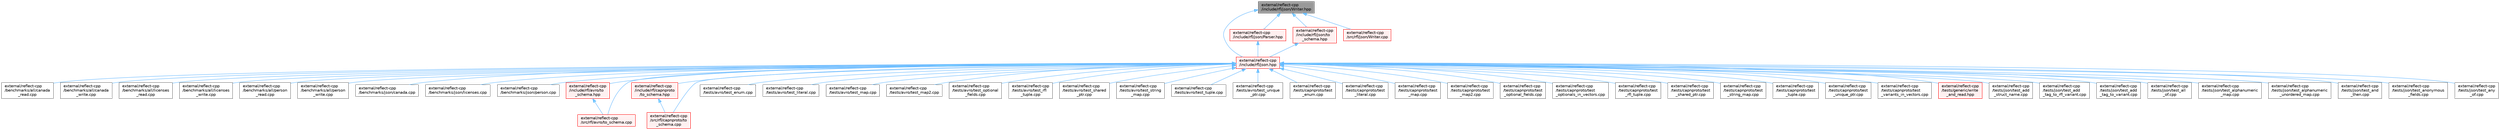 digraph "external/reflect-cpp/include/rfl/json/Writer.hpp"
{
 // LATEX_PDF_SIZE
  bgcolor="transparent";
  edge [fontname=Helvetica,fontsize=10,labelfontname=Helvetica,labelfontsize=10];
  node [fontname=Helvetica,fontsize=10,shape=box,height=0.2,width=0.4];
  Node1 [id="Node000001",label="external/reflect-cpp\l/include/rfl/json/Writer.hpp",height=0.2,width=0.4,color="gray40", fillcolor="grey60", style="filled", fontcolor="black",tooltip=" "];
  Node1 -> Node2 [id="edge1_Node000001_Node000002",dir="back",color="steelblue1",style="solid",tooltip=" "];
  Node2 [id="Node000002",label="external/reflect-cpp\l/include/rfl/json.hpp",height=0.2,width=0.4,color="red", fillcolor="#FFF0F0", style="filled",URL="$reflect-cpp_2include_2rfl_2json_8hpp.html",tooltip=" "];
  Node2 -> Node3 [id="edge2_Node000002_Node000003",dir="back",color="steelblue1",style="solid",tooltip=" "];
  Node3 [id="Node000003",label="external/reflect-cpp\l/benchmarks/all/canada\l_read.cpp",height=0.2,width=0.4,color="grey40", fillcolor="white", style="filled",URL="$canada__read_8cpp.html",tooltip=" "];
  Node2 -> Node4 [id="edge3_Node000002_Node000004",dir="back",color="steelblue1",style="solid",tooltip=" "];
  Node4 [id="Node000004",label="external/reflect-cpp\l/benchmarks/all/canada\l_write.cpp",height=0.2,width=0.4,color="grey40", fillcolor="white", style="filled",URL="$canada__write_8cpp.html",tooltip=" "];
  Node2 -> Node5 [id="edge4_Node000002_Node000005",dir="back",color="steelblue1",style="solid",tooltip=" "];
  Node5 [id="Node000005",label="external/reflect-cpp\l/benchmarks/all/licenses\l_read.cpp",height=0.2,width=0.4,color="grey40", fillcolor="white", style="filled",URL="$licenses__read_8cpp.html",tooltip=" "];
  Node2 -> Node6 [id="edge5_Node000002_Node000006",dir="back",color="steelblue1",style="solid",tooltip=" "];
  Node6 [id="Node000006",label="external/reflect-cpp\l/benchmarks/all/licenses\l_write.cpp",height=0.2,width=0.4,color="grey40", fillcolor="white", style="filled",URL="$licenses__write_8cpp.html",tooltip=" "];
  Node2 -> Node7 [id="edge6_Node000002_Node000007",dir="back",color="steelblue1",style="solid",tooltip=" "];
  Node7 [id="Node000007",label="external/reflect-cpp\l/benchmarks/all/person\l_read.cpp",height=0.2,width=0.4,color="grey40", fillcolor="white", style="filled",URL="$person__read_8cpp.html",tooltip=" "];
  Node2 -> Node8 [id="edge7_Node000002_Node000008",dir="back",color="steelblue1",style="solid",tooltip=" "];
  Node8 [id="Node000008",label="external/reflect-cpp\l/benchmarks/all/person\l_write.cpp",height=0.2,width=0.4,color="grey40", fillcolor="white", style="filled",URL="$person__write_8cpp.html",tooltip=" "];
  Node2 -> Node9 [id="edge8_Node000002_Node000009",dir="back",color="steelblue1",style="solid",tooltip=" "];
  Node9 [id="Node000009",label="external/reflect-cpp\l/benchmarks/json/canada.cpp",height=0.2,width=0.4,color="grey40", fillcolor="white", style="filled",URL="$canada_8cpp.html",tooltip=" "];
  Node2 -> Node10 [id="edge9_Node000002_Node000010",dir="back",color="steelblue1",style="solid",tooltip=" "];
  Node10 [id="Node000010",label="external/reflect-cpp\l/benchmarks/json/licenses.cpp",height=0.2,width=0.4,color="grey40", fillcolor="white", style="filled",URL="$licenses_8cpp.html",tooltip=" "];
  Node2 -> Node11 [id="edge10_Node000002_Node000011",dir="back",color="steelblue1",style="solid",tooltip=" "];
  Node11 [id="Node000011",label="external/reflect-cpp\l/benchmarks/json/person.cpp",height=0.2,width=0.4,color="grey40", fillcolor="white", style="filled",URL="$person_8cpp.html",tooltip=" "];
  Node2 -> Node12 [id="edge11_Node000002_Node000012",dir="back",color="steelblue1",style="solid",tooltip=" "];
  Node12 [id="Node000012",label="external/reflect-cpp\l/include/rfl/avro/to\l_schema.hpp",height=0.2,width=0.4,color="red", fillcolor="#FFF0F0", style="filled",URL="$avro_2to__schema_8hpp.html",tooltip=" "];
  Node12 -> Node65 [id="edge12_Node000012_Node000065",dir="back",color="steelblue1",style="solid",tooltip=" "];
  Node65 [id="Node000065",label="external/reflect-cpp\l/src/rfl/avro/to_schema.cpp",height=0.2,width=0.4,color="red", fillcolor="#FFF0F0", style="filled",URL="$avro_2to__schema_8cpp.html",tooltip=" "];
  Node2 -> Node67 [id="edge13_Node000002_Node000067",dir="back",color="steelblue1",style="solid",tooltip=" "];
  Node67 [id="Node000067",label="external/reflect-cpp\l/include/rfl/capnproto\l/to_schema.hpp",height=0.2,width=0.4,color="red", fillcolor="#FFF0F0", style="filled",URL="$capnproto_2to__schema_8hpp.html",tooltip=" "];
  Node67 -> Node119 [id="edge14_Node000067_Node000119",dir="back",color="steelblue1",style="solid",tooltip=" "];
  Node119 [id="Node000119",label="external/reflect-cpp\l/src/rfl/capnproto/to\l_schema.cpp",height=0.2,width=0.4,color="red", fillcolor="#FFF0F0", style="filled",URL="$capnproto_2to__schema_8cpp.html",tooltip=" "];
  Node2 -> Node65 [id="edge15_Node000002_Node000065",dir="back",color="steelblue1",style="solid",tooltip=" "];
  Node2 -> Node119 [id="edge16_Node000002_Node000119",dir="back",color="steelblue1",style="solid",tooltip=" "];
  Node2 -> Node28 [id="edge17_Node000002_Node000028",dir="back",color="steelblue1",style="solid",tooltip=" "];
  Node28 [id="Node000028",label="external/reflect-cpp\l/tests/avro/test_enum.cpp",height=0.2,width=0.4,color="grey40", fillcolor="white", style="filled",URL="$avro_2test__enum_8cpp.html",tooltip=" "];
  Node2 -> Node36 [id="edge18_Node000002_Node000036",dir="back",color="steelblue1",style="solid",tooltip=" "];
  Node36 [id="Node000036",label="external/reflect-cpp\l/tests/avro/test_literal.cpp",height=0.2,width=0.4,color="grey40", fillcolor="white", style="filled",URL="$avro_2test__literal_8cpp.html",tooltip=" "];
  Node2 -> Node38 [id="edge19_Node000002_Node000038",dir="back",color="steelblue1",style="solid",tooltip=" "];
  Node38 [id="Node000038",label="external/reflect-cpp\l/tests/avro/test_map.cpp",height=0.2,width=0.4,color="grey40", fillcolor="white", style="filled",URL="$avro_2test__map_8cpp.html",tooltip=" "];
  Node2 -> Node39 [id="edge20_Node000002_Node000039",dir="back",color="steelblue1",style="solid",tooltip=" "];
  Node39 [id="Node000039",label="external/reflect-cpp\l/tests/avro/test_map2.cpp",height=0.2,width=0.4,color="grey40", fillcolor="white", style="filled",URL="$avro_2test__map2_8cpp.html",tooltip=" "];
  Node2 -> Node41 [id="edge21_Node000002_Node000041",dir="back",color="steelblue1",style="solid",tooltip=" "];
  Node41 [id="Node000041",label="external/reflect-cpp\l/tests/avro/test_optional\l_fields.cpp",height=0.2,width=0.4,color="grey40", fillcolor="white", style="filled",URL="$avro_2test__optional__fields_8cpp.html",tooltip=" "];
  Node2 -> Node46 [id="edge22_Node000002_Node000046",dir="back",color="steelblue1",style="solid",tooltip=" "];
  Node46 [id="Node000046",label="external/reflect-cpp\l/tests/avro/test_rfl\l_tuple.cpp",height=0.2,width=0.4,color="grey40", fillcolor="white", style="filled",URL="$avro_2test__rfl__tuple_8cpp.html",tooltip=" "];
  Node2 -> Node49 [id="edge23_Node000002_Node000049",dir="back",color="steelblue1",style="solid",tooltip=" "];
  Node49 [id="Node000049",label="external/reflect-cpp\l/tests/avro/test_shared\l_ptr.cpp",height=0.2,width=0.4,color="grey40", fillcolor="white", style="filled",URL="$avro_2test__shared__ptr_8cpp.html",tooltip=" "];
  Node2 -> Node53 [id="edge24_Node000002_Node000053",dir="back",color="steelblue1",style="solid",tooltip=" "];
  Node53 [id="Node000053",label="external/reflect-cpp\l/tests/avro/test_string\l_map.cpp",height=0.2,width=0.4,color="grey40", fillcolor="white", style="filled",URL="$avro_2test__string__map_8cpp.html",tooltip=" "];
  Node2 -> Node56 [id="edge25_Node000002_Node000056",dir="back",color="steelblue1",style="solid",tooltip=" "];
  Node56 [id="Node000056",label="external/reflect-cpp\l/tests/avro/test_tuple.cpp",height=0.2,width=0.4,color="grey40", fillcolor="white", style="filled",URL="$reflect-cpp_2tests_2avro_2test__tuple_8cpp.html",tooltip=" "];
  Node2 -> Node57 [id="edge26_Node000002_Node000057",dir="back",color="steelblue1",style="solid",tooltip=" "];
  Node57 [id="Node000057",label="external/reflect-cpp\l/tests/avro/test_unique\l_ptr.cpp",height=0.2,width=0.4,color="grey40", fillcolor="white", style="filled",URL="$avro_2test__unique__ptr_8cpp.html",tooltip=" "];
  Node2 -> Node82 [id="edge27_Node000002_Node000082",dir="back",color="steelblue1",style="solid",tooltip=" "];
  Node82 [id="Node000082",label="external/reflect-cpp\l/tests/capnproto/test\l_enum.cpp",height=0.2,width=0.4,color="grey40", fillcolor="white", style="filled",URL="$capnproto_2test__enum_8cpp.html",tooltip=" "];
  Node2 -> Node90 [id="edge28_Node000002_Node000090",dir="back",color="steelblue1",style="solid",tooltip=" "];
  Node90 [id="Node000090",label="external/reflect-cpp\l/tests/capnproto/test\l_literal.cpp",height=0.2,width=0.4,color="grey40", fillcolor="white", style="filled",URL="$capnproto_2test__literal_8cpp.html",tooltip=" "];
  Node2 -> Node92 [id="edge29_Node000002_Node000092",dir="back",color="steelblue1",style="solid",tooltip=" "];
  Node92 [id="Node000092",label="external/reflect-cpp\l/tests/capnproto/test\l_map.cpp",height=0.2,width=0.4,color="grey40", fillcolor="white", style="filled",URL="$capnproto_2test__map_8cpp.html",tooltip=" "];
  Node2 -> Node93 [id="edge30_Node000002_Node000093",dir="back",color="steelblue1",style="solid",tooltip=" "];
  Node93 [id="Node000093",label="external/reflect-cpp\l/tests/capnproto/test\l_map2.cpp",height=0.2,width=0.4,color="grey40", fillcolor="white", style="filled",URL="$capnproto_2test__map2_8cpp.html",tooltip=" "];
  Node2 -> Node95 [id="edge31_Node000002_Node000095",dir="back",color="steelblue1",style="solid",tooltip=" "];
  Node95 [id="Node000095",label="external/reflect-cpp\l/tests/capnproto/test\l_optional_fields.cpp",height=0.2,width=0.4,color="grey40", fillcolor="white", style="filled",URL="$capnproto_2test__optional__fields_8cpp.html",tooltip=" "];
  Node2 -> Node96 [id="edge32_Node000002_Node000096",dir="back",color="steelblue1",style="solid",tooltip=" "];
  Node96 [id="Node000096",label="external/reflect-cpp\l/tests/capnproto/test\l_optionals_in_vectors.cpp",height=0.2,width=0.4,color="grey40", fillcolor="white", style="filled",URL="$test__optionals__in__vectors_8cpp.html",tooltip=" "];
  Node2 -> Node101 [id="edge33_Node000002_Node000101",dir="back",color="steelblue1",style="solid",tooltip=" "];
  Node101 [id="Node000101",label="external/reflect-cpp\l/tests/capnproto/test\l_rfl_tuple.cpp",height=0.2,width=0.4,color="grey40", fillcolor="white", style="filled",URL="$capnproto_2test__rfl__tuple_8cpp.html",tooltip=" "];
  Node2 -> Node104 [id="edge34_Node000002_Node000104",dir="back",color="steelblue1",style="solid",tooltip=" "];
  Node104 [id="Node000104",label="external/reflect-cpp\l/tests/capnproto/test\l_shared_ptr.cpp",height=0.2,width=0.4,color="grey40", fillcolor="white", style="filled",URL="$capnproto_2test__shared__ptr_8cpp.html",tooltip=" "];
  Node2 -> Node106 [id="edge35_Node000002_Node000106",dir="back",color="steelblue1",style="solid",tooltip=" "];
  Node106 [id="Node000106",label="external/reflect-cpp\l/tests/capnproto/test\l_string_map.cpp",height=0.2,width=0.4,color="grey40", fillcolor="white", style="filled",URL="$capnproto_2test__string__map_8cpp.html",tooltip=" "];
  Node2 -> Node109 [id="edge36_Node000002_Node000109",dir="back",color="steelblue1",style="solid",tooltip=" "];
  Node109 [id="Node000109",label="external/reflect-cpp\l/tests/capnproto/test\l_tuple.cpp",height=0.2,width=0.4,color="grey40", fillcolor="white", style="filled",URL="$reflect-cpp_2tests_2capnproto_2test__tuple_8cpp.html",tooltip=" "];
  Node2 -> Node110 [id="edge37_Node000002_Node000110",dir="back",color="steelblue1",style="solid",tooltip=" "];
  Node110 [id="Node000110",label="external/reflect-cpp\l/tests/capnproto/test\l_unique_ptr.cpp",height=0.2,width=0.4,color="grey40", fillcolor="white", style="filled",URL="$capnproto_2test__unique__ptr_8cpp.html",tooltip=" "];
  Node2 -> Node113 [id="edge38_Node000002_Node000113",dir="back",color="steelblue1",style="solid",tooltip=" "];
  Node113 [id="Node000113",label="external/reflect-cpp\l/tests/capnproto/test\l_variants_in_vectors.cpp",height=0.2,width=0.4,color="grey40", fillcolor="white", style="filled",URL="$test__variants__in__vectors_8cpp.html",tooltip=" "];
  Node2 -> Node121 [id="edge39_Node000002_Node000121",dir="back",color="steelblue1",style="solid",tooltip=" "];
  Node121 [id="Node000121",label="external/reflect-cpp\l/tests/generic/write\l_and_read.hpp",height=0.2,width=0.4,color="red", fillcolor="#FFF0F0", style="filled",URL="$generic_2write__and__read_8hpp.html",tooltip=" "];
  Node2 -> Node158 [id="edge40_Node000002_Node000158",dir="back",color="steelblue1",style="solid",tooltip=" "];
  Node158 [id="Node000158",label="external/reflect-cpp\l/tests/json/test_add\l_struct_name.cpp",height=0.2,width=0.4,color="grey40", fillcolor="white", style="filled",URL="$json_2test__add__struct__name_8cpp.html",tooltip=" "];
  Node2 -> Node159 [id="edge41_Node000002_Node000159",dir="back",color="steelblue1",style="solid",tooltip=" "];
  Node159 [id="Node000159",label="external/reflect-cpp\l/tests/json/test_add\l_tag_to_rfl_variant.cpp",height=0.2,width=0.4,color="grey40", fillcolor="white", style="filled",URL="$test__add__tag__to__rfl__variant_8cpp.html",tooltip=" "];
  Node2 -> Node160 [id="edge42_Node000002_Node000160",dir="back",color="steelblue1",style="solid",tooltip=" "];
  Node160 [id="Node000160",label="external/reflect-cpp\l/tests/json/test_add\l_tag_to_variant.cpp",height=0.2,width=0.4,color="grey40", fillcolor="white", style="filled",URL="$test__add__tag__to__variant_8cpp.html",tooltip=" "];
  Node2 -> Node161 [id="edge43_Node000002_Node000161",dir="back",color="steelblue1",style="solid",tooltip=" "];
  Node161 [id="Node000161",label="external/reflect-cpp\l/tests/json/test_all\l_of.cpp",height=0.2,width=0.4,color="grey40", fillcolor="white", style="filled",URL="$test__all__of_8cpp.html",tooltip=" "];
  Node2 -> Node162 [id="edge44_Node000002_Node000162",dir="back",color="steelblue1",style="solid",tooltip=" "];
  Node162 [id="Node000162",label="external/reflect-cpp\l/tests/json/test_alphanumeric\l_map.cpp",height=0.2,width=0.4,color="grey40", fillcolor="white", style="filled",URL="$test__alphanumeric__map_8cpp.html",tooltip=" "];
  Node2 -> Node163 [id="edge45_Node000002_Node000163",dir="back",color="steelblue1",style="solid",tooltip=" "];
  Node163 [id="Node000163",label="external/reflect-cpp\l/tests/json/test_alphanumeric\l_unordered_map.cpp",height=0.2,width=0.4,color="grey40", fillcolor="white", style="filled",URL="$test__alphanumeric__unordered__map_8cpp.html",tooltip=" "];
  Node2 -> Node164 [id="edge46_Node000002_Node000164",dir="back",color="steelblue1",style="solid",tooltip=" "];
  Node164 [id="Node000164",label="external/reflect-cpp\l/tests/json/test_and\l_then.cpp",height=0.2,width=0.4,color="grey40", fillcolor="white", style="filled",URL="$test__and__then_8cpp.html",tooltip=" "];
  Node2 -> Node165 [id="edge47_Node000002_Node000165",dir="back",color="steelblue1",style="solid",tooltip=" "];
  Node165 [id="Node000165",label="external/reflect-cpp\l/tests/json/test_anonymous\l_fields.cpp",height=0.2,width=0.4,color="grey40", fillcolor="white", style="filled",URL="$test__anonymous__fields_8cpp.html",tooltip=" "];
  Node2 -> Node166 [id="edge48_Node000002_Node000166",dir="back",color="steelblue1",style="solid",tooltip=" "];
  Node166 [id="Node000166",label="external/reflect-cpp\l/tests/json/test_any\l_of.cpp",height=0.2,width=0.4,color="grey40", fillcolor="white", style="filled",URL="$test__any__of_8cpp.html",tooltip=" "];
  Node1 -> Node328 [id="edge49_Node000001_Node000328",dir="back",color="steelblue1",style="solid",tooltip=" "];
  Node328 [id="Node000328",label="external/reflect-cpp\l/include/rfl/json/Parser.hpp",height=0.2,width=0.4,color="red", fillcolor="#FFF0F0", style="filled",URL="$json_2_parser_8hpp.html",tooltip=" "];
  Node328 -> Node2 [id="edge50_Node000328_Node000002",dir="back",color="steelblue1",style="solid",tooltip=" "];
  Node1 -> Node333 [id="edge51_Node000001_Node000333",dir="back",color="steelblue1",style="solid",tooltip=" "];
  Node333 [id="Node000333",label="external/reflect-cpp\l/include/rfl/json/to\l_schema.hpp",height=0.2,width=0.4,color="red", fillcolor="#FFF0F0", style="filled",URL="$json_2to__schema_8hpp.html",tooltip=" "];
  Node333 -> Node2 [id="edge52_Node000333_Node000002",dir="back",color="steelblue1",style="solid",tooltip=" "];
  Node1 -> Node336 [id="edge53_Node000001_Node000336",dir="back",color="steelblue1",style="solid",tooltip=" "];
  Node336 [id="Node000336",label="external/reflect-cpp\l/src/rfl/json/Writer.cpp",height=0.2,width=0.4,color="red", fillcolor="#FFF0F0", style="filled",URL="$json_2_writer_8cpp.html",tooltip=" "];
}
